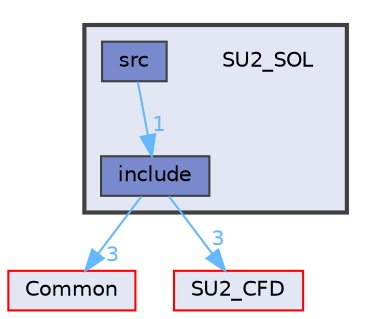 digraph "SU2_SOL"
{
 // LATEX_PDF_SIZE
  bgcolor="transparent";
  edge [fontname=Helvetica,fontsize=10,labelfontname=Helvetica,labelfontsize=10];
  node [fontname=Helvetica,fontsize=10,shape=box,height=0.2,width=0.4];
  compound=true
  subgraph clusterdir_a2c8d1473e51dd4de9271e2b32e3c430 {
    graph [ bgcolor="#e3e7f4", pencolor="grey25", label="", fontname=Helvetica,fontsize=10 style="filled,bold", URL="dir_a2c8d1473e51dd4de9271e2b32e3c430.html",tooltip=""]
    dir_a2c8d1473e51dd4de9271e2b32e3c430 [shape=plaintext, label="SU2_SOL"];
  dir_241a5223723bffbf2d391ab4bd266097 [label="include", fillcolor="#788acd", color="grey25", style="filled", URL="dir_241a5223723bffbf2d391ab4bd266097.html",tooltip=""];
  dir_bceed3db02778b6fa1f662dbcb0372f6 [label="src", fillcolor="#788acd", color="grey25", style="filled", URL="dir_bceed3db02778b6fa1f662dbcb0372f6.html",tooltip=""];
  }
  dir_4ab6b4cc6a7edbff49100e9123df213f [label="Common", fillcolor="#e3e7f4", color="red", style="filled", URL="dir_4ab6b4cc6a7edbff49100e9123df213f.html",tooltip=""];
  dir_6f9fd837e39f246a8f0c94f670ad0309 [label="SU2_CFD", fillcolor="#e3e7f4", color="red", style="filled", URL="dir_6f9fd837e39f246a8f0c94f670ad0309.html",tooltip=""];
  dir_241a5223723bffbf2d391ab4bd266097->dir_4ab6b4cc6a7edbff49100e9123df213f [headlabel="3", labeldistance=1.5 headhref="dir_000050_000008.html" href="dir_000050_000008.html" color="steelblue1" fontcolor="steelblue1"];
  dir_241a5223723bffbf2d391ab4bd266097->dir_6f9fd837e39f246a8f0c94f670ad0309 [headlabel="3", labeldistance=1.5 headhref="dir_000050_000089.html" href="dir_000050_000089.html" color="steelblue1" fontcolor="steelblue1"];
  dir_bceed3db02778b6fa1f662dbcb0372f6->dir_241a5223723bffbf2d391ab4bd266097 [headlabel="1", labeldistance=1.5 headhref="dir_000088_000050.html" href="dir_000088_000050.html" color="steelblue1" fontcolor="steelblue1"];
}
